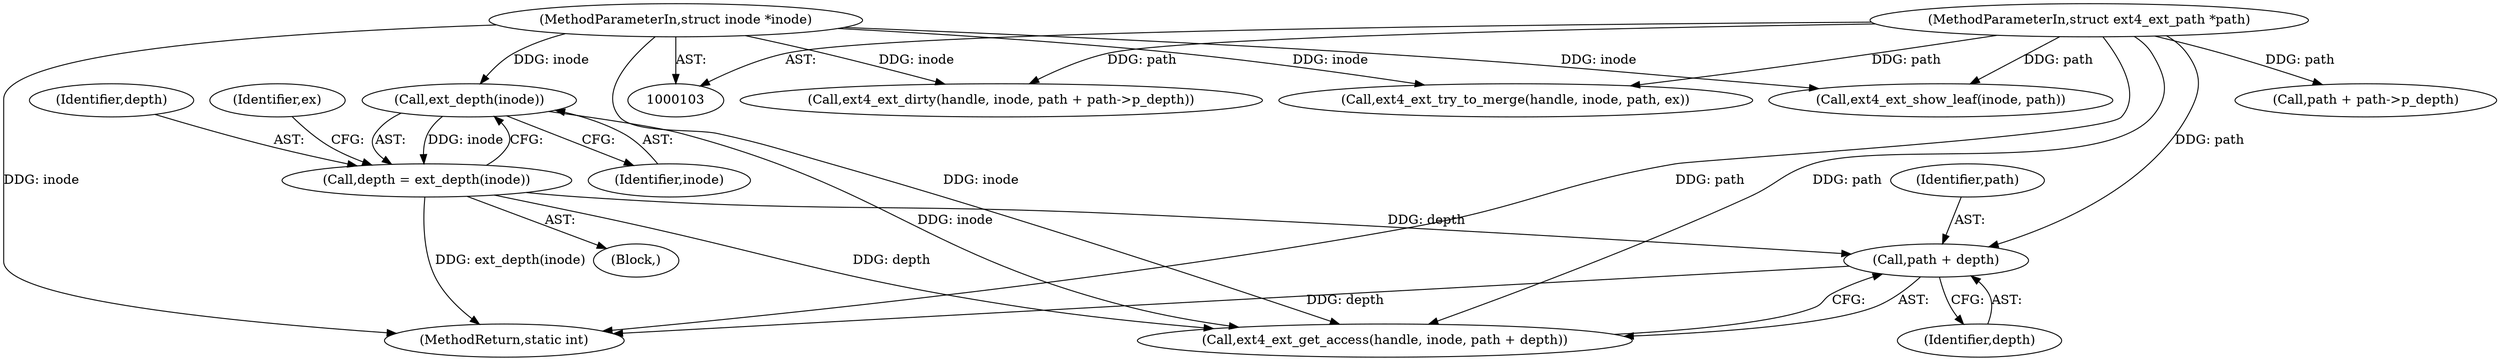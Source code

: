 digraph "1_linux_dee1f973ca341c266229faa5a1a5bb268bed3531@pointer" {
"1000143" [label="(Call,path + depth)"];
"1000106" [label="(MethodParameterIn,struct ext4_ext_path *path)"];
"1000114" [label="(Call,depth = ext_depth(inode))"];
"1000116" [label="(Call,ext_depth(inode))"];
"1000105" [label="(MethodParameterIn,struct inode *inode)"];
"1000158" [label="(Call,ext4_ext_dirty(handle, inode, path + path->p_depth))"];
"1000114" [label="(Call,depth = ext_depth(inode))"];
"1000167" [label="(Call,ext4_ext_show_leaf(inode, path))"];
"1000119" [label="(Identifier,ex)"];
"1000106" [label="(MethodParameterIn,struct ext4_ext_path *path)"];
"1000145" [label="(Identifier,depth)"];
"1000140" [label="(Call,ext4_ext_get_access(handle, inode, path + depth))"];
"1000115" [label="(Identifier,depth)"];
"1000116" [label="(Call,ext_depth(inode))"];
"1000107" [label="(Block,)"];
"1000161" [label="(Call,path + path->p_depth)"];
"1000117" [label="(Identifier,inode)"];
"1000105" [label="(MethodParameterIn,struct inode *inode)"];
"1000151" [label="(Call,ext4_ext_try_to_merge(handle, inode, path, ex))"];
"1000172" [label="(MethodReturn,static int)"];
"1000143" [label="(Call,path + depth)"];
"1000144" [label="(Identifier,path)"];
"1000143" -> "1000140"  [label="AST: "];
"1000143" -> "1000145"  [label="CFG: "];
"1000144" -> "1000143"  [label="AST: "];
"1000145" -> "1000143"  [label="AST: "];
"1000140" -> "1000143"  [label="CFG: "];
"1000143" -> "1000172"  [label="DDG: depth"];
"1000106" -> "1000143"  [label="DDG: path"];
"1000114" -> "1000143"  [label="DDG: depth"];
"1000106" -> "1000103"  [label="AST: "];
"1000106" -> "1000172"  [label="DDG: path"];
"1000106" -> "1000140"  [label="DDG: path"];
"1000106" -> "1000151"  [label="DDG: path"];
"1000106" -> "1000158"  [label="DDG: path"];
"1000106" -> "1000161"  [label="DDG: path"];
"1000106" -> "1000167"  [label="DDG: path"];
"1000114" -> "1000107"  [label="AST: "];
"1000114" -> "1000116"  [label="CFG: "];
"1000115" -> "1000114"  [label="AST: "];
"1000116" -> "1000114"  [label="AST: "];
"1000119" -> "1000114"  [label="CFG: "];
"1000114" -> "1000172"  [label="DDG: ext_depth(inode)"];
"1000116" -> "1000114"  [label="DDG: inode"];
"1000114" -> "1000140"  [label="DDG: depth"];
"1000116" -> "1000117"  [label="CFG: "];
"1000117" -> "1000116"  [label="AST: "];
"1000105" -> "1000116"  [label="DDG: inode"];
"1000116" -> "1000140"  [label="DDG: inode"];
"1000105" -> "1000103"  [label="AST: "];
"1000105" -> "1000172"  [label="DDG: inode"];
"1000105" -> "1000140"  [label="DDG: inode"];
"1000105" -> "1000151"  [label="DDG: inode"];
"1000105" -> "1000158"  [label="DDG: inode"];
"1000105" -> "1000167"  [label="DDG: inode"];
}
